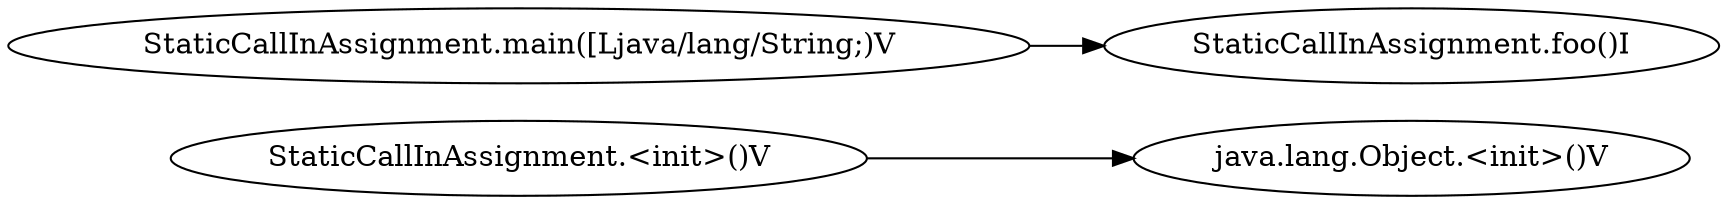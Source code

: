 digraph graphname {
rankdir="LR";
117 [label="StaticCallInAssignment.<init>()V"]
118 [label="java.lang.Object.<init>()V"]
120 [label="StaticCallInAssignment.main([Ljava/lang/String;)V"]
133 [label="StaticCallInAssignment.foo()I"]
117 -> 118
120 -> 133
}
